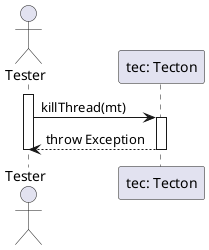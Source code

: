 @startuml tectonKillThreadTest

actor "Tester" as tst
participant "tec: Tecton" as tec

activate tst

tst -> tec: killThread(mt)
activate tec

tst <-- tec: throw Exception
deactivate tec

deactivate tst

@enduml
